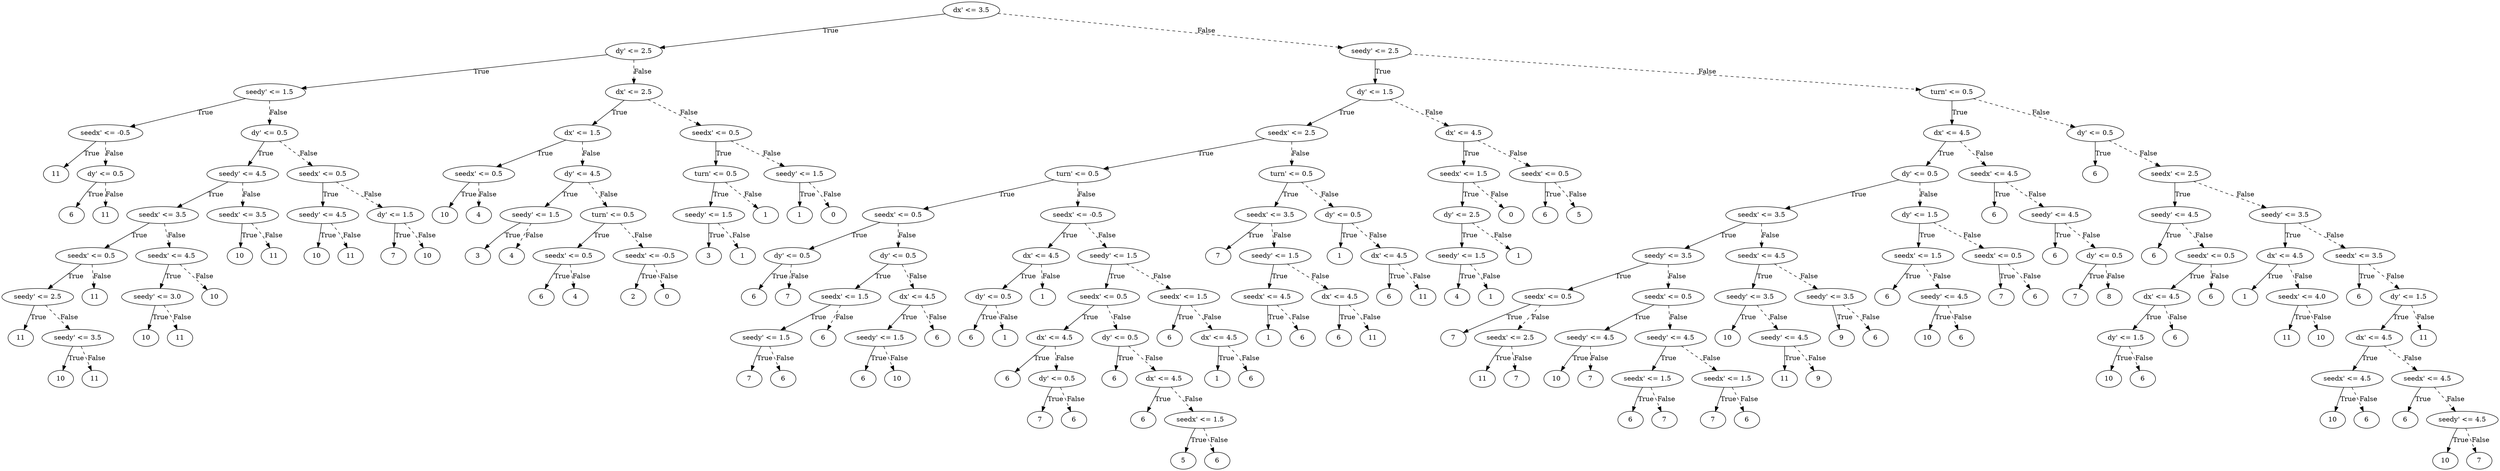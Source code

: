 digraph {
0 [label="dx' <= 3.5"];
1 [label="dy' <= 2.5"];
2 [label="seedy' <= 1.5"];
3 [label="seedx' <= -0.5"];
4 [label="11"];
3 -> 4 [label="True"];
5 [label="dy' <= 0.5"];
6 [label="6"];
5 -> 6 [label="True"];
7 [label="11"];
5 -> 7 [style="dashed", label="False"];
3 -> 5 [style="dashed", label="False"];
2 -> 3 [label="True"];
8 [label="dy' <= 0.5"];
9 [label="seedy' <= 4.5"];
10 [label="seedx' <= 3.5"];
11 [label="seedx' <= 0.5"];
12 [label="seedy' <= 2.5"];
13 [label="11"];
12 -> 13 [label="True"];
14 [label="seedy' <= 3.5"];
15 [label="10"];
14 -> 15 [label="True"];
16 [label="11"];
14 -> 16 [style="dashed", label="False"];
12 -> 14 [style="dashed", label="False"];
11 -> 12 [label="True"];
17 [label="11"];
11 -> 17 [style="dashed", label="False"];
10 -> 11 [label="True"];
18 [label="seedx' <= 4.5"];
19 [label="seedy' <= 3.0"];
20 [label="10"];
19 -> 20 [label="True"];
21 [label="11"];
19 -> 21 [style="dashed", label="False"];
18 -> 19 [label="True"];
22 [label="10"];
18 -> 22 [style="dashed", label="False"];
10 -> 18 [style="dashed", label="False"];
9 -> 10 [label="True"];
23 [label="seedx' <= 3.5"];
24 [label="10"];
23 -> 24 [label="True"];
25 [label="11"];
23 -> 25 [style="dashed", label="False"];
9 -> 23 [style="dashed", label="False"];
8 -> 9 [label="True"];
26 [label="seedx' <= 0.5"];
27 [label="seedy' <= 4.5"];
28 [label="10"];
27 -> 28 [label="True"];
29 [label="11"];
27 -> 29 [style="dashed", label="False"];
26 -> 27 [label="True"];
30 [label="dy' <= 1.5"];
31 [label="7"];
30 -> 31 [label="True"];
32 [label="10"];
30 -> 32 [style="dashed", label="False"];
26 -> 30 [style="dashed", label="False"];
8 -> 26 [style="dashed", label="False"];
2 -> 8 [style="dashed", label="False"];
1 -> 2 [label="True"];
33 [label="dx' <= 2.5"];
34 [label="dx' <= 1.5"];
35 [label="seedx' <= 0.5"];
36 [label="10"];
35 -> 36 [label="True"];
37 [label="4"];
35 -> 37 [style="dashed", label="False"];
34 -> 35 [label="True"];
38 [label="dy' <= 4.5"];
39 [label="seedy' <= 1.5"];
40 [label="3"];
39 -> 40 [label="True"];
41 [label="4"];
39 -> 41 [style="dashed", label="False"];
38 -> 39 [label="True"];
42 [label="turn' <= 0.5"];
43 [label="seedx' <= 0.5"];
44 [label="6"];
43 -> 44 [label="True"];
45 [label="4"];
43 -> 45 [style="dashed", label="False"];
42 -> 43 [label="True"];
46 [label="seedx' <= -0.5"];
47 [label="2"];
46 -> 47 [label="True"];
48 [label="0"];
46 -> 48 [style="dashed", label="False"];
42 -> 46 [style="dashed", label="False"];
38 -> 42 [style="dashed", label="False"];
34 -> 38 [style="dashed", label="False"];
33 -> 34 [label="True"];
49 [label="seedx' <= 0.5"];
50 [label="turn' <= 0.5"];
51 [label="seedy' <= 1.5"];
52 [label="3"];
51 -> 52 [label="True"];
53 [label="1"];
51 -> 53 [style="dashed", label="False"];
50 -> 51 [label="True"];
54 [label="1"];
50 -> 54 [style="dashed", label="False"];
49 -> 50 [label="True"];
55 [label="seedy' <= 1.5"];
56 [label="1"];
55 -> 56 [label="True"];
57 [label="0"];
55 -> 57 [style="dashed", label="False"];
49 -> 55 [style="dashed", label="False"];
33 -> 49 [style="dashed", label="False"];
1 -> 33 [style="dashed", label="False"];
0 -> 1 [label="True"];
58 [label="seedy' <= 2.5"];
59 [label="dy' <= 1.5"];
60 [label="seedx' <= 2.5"];
61 [label="turn' <= 0.5"];
62 [label="seedx' <= 0.5"];
63 [label="dy' <= 0.5"];
64 [label="6"];
63 -> 64 [label="True"];
65 [label="7"];
63 -> 65 [style="dashed", label="False"];
62 -> 63 [label="True"];
66 [label="dy' <= 0.5"];
67 [label="seedx' <= 1.5"];
68 [label="seedy' <= 1.5"];
69 [label="7"];
68 -> 69 [label="True"];
70 [label="6"];
68 -> 70 [style="dashed", label="False"];
67 -> 68 [label="True"];
71 [label="6"];
67 -> 71 [style="dashed", label="False"];
66 -> 67 [label="True"];
72 [label="dx' <= 4.5"];
73 [label="seedy' <= 1.5"];
74 [label="6"];
73 -> 74 [label="True"];
75 [label="10"];
73 -> 75 [style="dashed", label="False"];
72 -> 73 [label="True"];
76 [label="6"];
72 -> 76 [style="dashed", label="False"];
66 -> 72 [style="dashed", label="False"];
62 -> 66 [style="dashed", label="False"];
61 -> 62 [label="True"];
77 [label="seedx' <= -0.5"];
78 [label="dx' <= 4.5"];
79 [label="dy' <= 0.5"];
80 [label="6"];
79 -> 80 [label="True"];
81 [label="1"];
79 -> 81 [style="dashed", label="False"];
78 -> 79 [label="True"];
82 [label="1"];
78 -> 82 [style="dashed", label="False"];
77 -> 78 [label="True"];
83 [label="seedy' <= 1.5"];
84 [label="seedx' <= 0.5"];
85 [label="dx' <= 4.5"];
86 [label="6"];
85 -> 86 [label="True"];
87 [label="dy' <= 0.5"];
88 [label="7"];
87 -> 88 [label="True"];
89 [label="6"];
87 -> 89 [style="dashed", label="False"];
85 -> 87 [style="dashed", label="False"];
84 -> 85 [label="True"];
90 [label="dy' <= 0.5"];
91 [label="6"];
90 -> 91 [label="True"];
92 [label="dx' <= 4.5"];
93 [label="6"];
92 -> 93 [label="True"];
94 [label="seedx' <= 1.5"];
95 [label="5"];
94 -> 95 [label="True"];
96 [label="6"];
94 -> 96 [style="dashed", label="False"];
92 -> 94 [style="dashed", label="False"];
90 -> 92 [style="dashed", label="False"];
84 -> 90 [style="dashed", label="False"];
83 -> 84 [label="True"];
97 [label="seedx' <= 1.5"];
98 [label="6"];
97 -> 98 [label="True"];
99 [label="dx' <= 4.5"];
100 [label="1"];
99 -> 100 [label="True"];
101 [label="6"];
99 -> 101 [style="dashed", label="False"];
97 -> 99 [style="dashed", label="False"];
83 -> 97 [style="dashed", label="False"];
77 -> 83 [style="dashed", label="False"];
61 -> 77 [style="dashed", label="False"];
60 -> 61 [label="True"];
102 [label="turn' <= 0.5"];
103 [label="seedx' <= 3.5"];
104 [label="7"];
103 -> 104 [label="True"];
105 [label="seedy' <= 1.5"];
106 [label="seedx' <= 4.5"];
107 [label="1"];
106 -> 107 [label="True"];
108 [label="6"];
106 -> 108 [style="dashed", label="False"];
105 -> 106 [label="True"];
109 [label="dx' <= 4.5"];
110 [label="6"];
109 -> 110 [label="True"];
111 [label="11"];
109 -> 111 [style="dashed", label="False"];
105 -> 109 [style="dashed", label="False"];
103 -> 105 [style="dashed", label="False"];
102 -> 103 [label="True"];
112 [label="dy' <= 0.5"];
113 [label="1"];
112 -> 113 [label="True"];
114 [label="dx' <= 4.5"];
115 [label="6"];
114 -> 115 [label="True"];
116 [label="11"];
114 -> 116 [style="dashed", label="False"];
112 -> 114 [style="dashed", label="False"];
102 -> 112 [style="dashed", label="False"];
60 -> 102 [style="dashed", label="False"];
59 -> 60 [label="True"];
117 [label="dx' <= 4.5"];
118 [label="seedx' <= 1.5"];
119 [label="dy' <= 2.5"];
120 [label="seedy' <= 1.5"];
121 [label="4"];
120 -> 121 [label="True"];
122 [label="1"];
120 -> 122 [style="dashed", label="False"];
119 -> 120 [label="True"];
123 [label="1"];
119 -> 123 [style="dashed", label="False"];
118 -> 119 [label="True"];
124 [label="0"];
118 -> 124 [style="dashed", label="False"];
117 -> 118 [label="True"];
125 [label="seedx' <= 0.5"];
126 [label="6"];
125 -> 126 [label="True"];
127 [label="5"];
125 -> 127 [style="dashed", label="False"];
117 -> 125 [style="dashed", label="False"];
59 -> 117 [style="dashed", label="False"];
58 -> 59 [label="True"];
128 [label="turn' <= 0.5"];
129 [label="dx' <= 4.5"];
130 [label="dy' <= 0.5"];
131 [label="seedx' <= 3.5"];
132 [label="seedy' <= 3.5"];
133 [label="seedx' <= 0.5"];
134 [label="7"];
133 -> 134 [label="True"];
135 [label="seedx' <= 2.5"];
136 [label="11"];
135 -> 136 [label="True"];
137 [label="7"];
135 -> 137 [style="dashed", label="False"];
133 -> 135 [style="dashed", label="False"];
132 -> 133 [label="True"];
138 [label="seedx' <= 0.5"];
139 [label="seedy' <= 4.5"];
140 [label="10"];
139 -> 140 [label="True"];
141 [label="7"];
139 -> 141 [style="dashed", label="False"];
138 -> 139 [label="True"];
142 [label="seedy' <= 4.5"];
143 [label="seedx' <= 1.5"];
144 [label="6"];
143 -> 144 [label="True"];
145 [label="7"];
143 -> 145 [style="dashed", label="False"];
142 -> 143 [label="True"];
146 [label="seedx' <= 1.5"];
147 [label="7"];
146 -> 147 [label="True"];
148 [label="6"];
146 -> 148 [style="dashed", label="False"];
142 -> 146 [style="dashed", label="False"];
138 -> 142 [style="dashed", label="False"];
132 -> 138 [style="dashed", label="False"];
131 -> 132 [label="True"];
149 [label="seedx' <= 4.5"];
150 [label="seedy' <= 3.5"];
151 [label="10"];
150 -> 151 [label="True"];
152 [label="seedy' <= 4.5"];
153 [label="11"];
152 -> 153 [label="True"];
154 [label="9"];
152 -> 154 [style="dashed", label="False"];
150 -> 152 [style="dashed", label="False"];
149 -> 150 [label="True"];
155 [label="seedy' <= 3.5"];
156 [label="9"];
155 -> 156 [label="True"];
157 [label="6"];
155 -> 157 [style="dashed", label="False"];
149 -> 155 [style="dashed", label="False"];
131 -> 149 [style="dashed", label="False"];
130 -> 131 [label="True"];
158 [label="dy' <= 1.5"];
159 [label="seedx' <= 1.5"];
160 [label="6"];
159 -> 160 [label="True"];
161 [label="seedy' <= 4.5"];
162 [label="10"];
161 -> 162 [label="True"];
163 [label="6"];
161 -> 163 [style="dashed", label="False"];
159 -> 161 [style="dashed", label="False"];
158 -> 159 [label="True"];
164 [label="seedx' <= 0.5"];
165 [label="7"];
164 -> 165 [label="True"];
166 [label="6"];
164 -> 166 [style="dashed", label="False"];
158 -> 164 [style="dashed", label="False"];
130 -> 158 [style="dashed", label="False"];
129 -> 130 [label="True"];
167 [label="seedx' <= 4.5"];
168 [label="6"];
167 -> 168 [label="True"];
169 [label="seedy' <= 4.5"];
170 [label="6"];
169 -> 170 [label="True"];
171 [label="dy' <= 0.5"];
172 [label="7"];
171 -> 172 [label="True"];
173 [label="8"];
171 -> 173 [style="dashed", label="False"];
169 -> 171 [style="dashed", label="False"];
167 -> 169 [style="dashed", label="False"];
129 -> 167 [style="dashed", label="False"];
128 -> 129 [label="True"];
174 [label="dy' <= 0.5"];
175 [label="6"];
174 -> 175 [label="True"];
176 [label="seedx' <= 2.5"];
177 [label="seedy' <= 4.5"];
178 [label="6"];
177 -> 178 [label="True"];
179 [label="seedx' <= 0.5"];
180 [label="dx' <= 4.5"];
181 [label="dy' <= 1.5"];
182 [label="10"];
181 -> 182 [label="True"];
183 [label="6"];
181 -> 183 [style="dashed", label="False"];
180 -> 181 [label="True"];
184 [label="6"];
180 -> 184 [style="dashed", label="False"];
179 -> 180 [label="True"];
185 [label="6"];
179 -> 185 [style="dashed", label="False"];
177 -> 179 [style="dashed", label="False"];
176 -> 177 [label="True"];
186 [label="seedy' <= 3.5"];
187 [label="dx' <= 4.5"];
188 [label="1"];
187 -> 188 [label="True"];
189 [label="seedx' <= 4.0"];
190 [label="11"];
189 -> 190 [label="True"];
191 [label="10"];
189 -> 191 [style="dashed", label="False"];
187 -> 189 [style="dashed", label="False"];
186 -> 187 [label="True"];
192 [label="seedx' <= 3.5"];
193 [label="6"];
192 -> 193 [label="True"];
194 [label="dy' <= 1.5"];
195 [label="dx' <= 4.5"];
196 [label="seedx' <= 4.5"];
197 [label="10"];
196 -> 197 [label="True"];
198 [label="6"];
196 -> 198 [style="dashed", label="False"];
195 -> 196 [label="True"];
199 [label="seedx' <= 4.5"];
200 [label="6"];
199 -> 200 [label="True"];
201 [label="seedy' <= 4.5"];
202 [label="10"];
201 -> 202 [label="True"];
203 [label="7"];
201 -> 203 [style="dashed", label="False"];
199 -> 201 [style="dashed", label="False"];
195 -> 199 [style="dashed", label="False"];
194 -> 195 [label="True"];
204 [label="11"];
194 -> 204 [style="dashed", label="False"];
192 -> 194 [style="dashed", label="False"];
186 -> 192 [style="dashed", label="False"];
176 -> 186 [style="dashed", label="False"];
174 -> 176 [style="dashed", label="False"];
128 -> 174 [style="dashed", label="False"];
58 -> 128 [style="dashed", label="False"];
0 -> 58 [style="dashed", label="False"];

}
